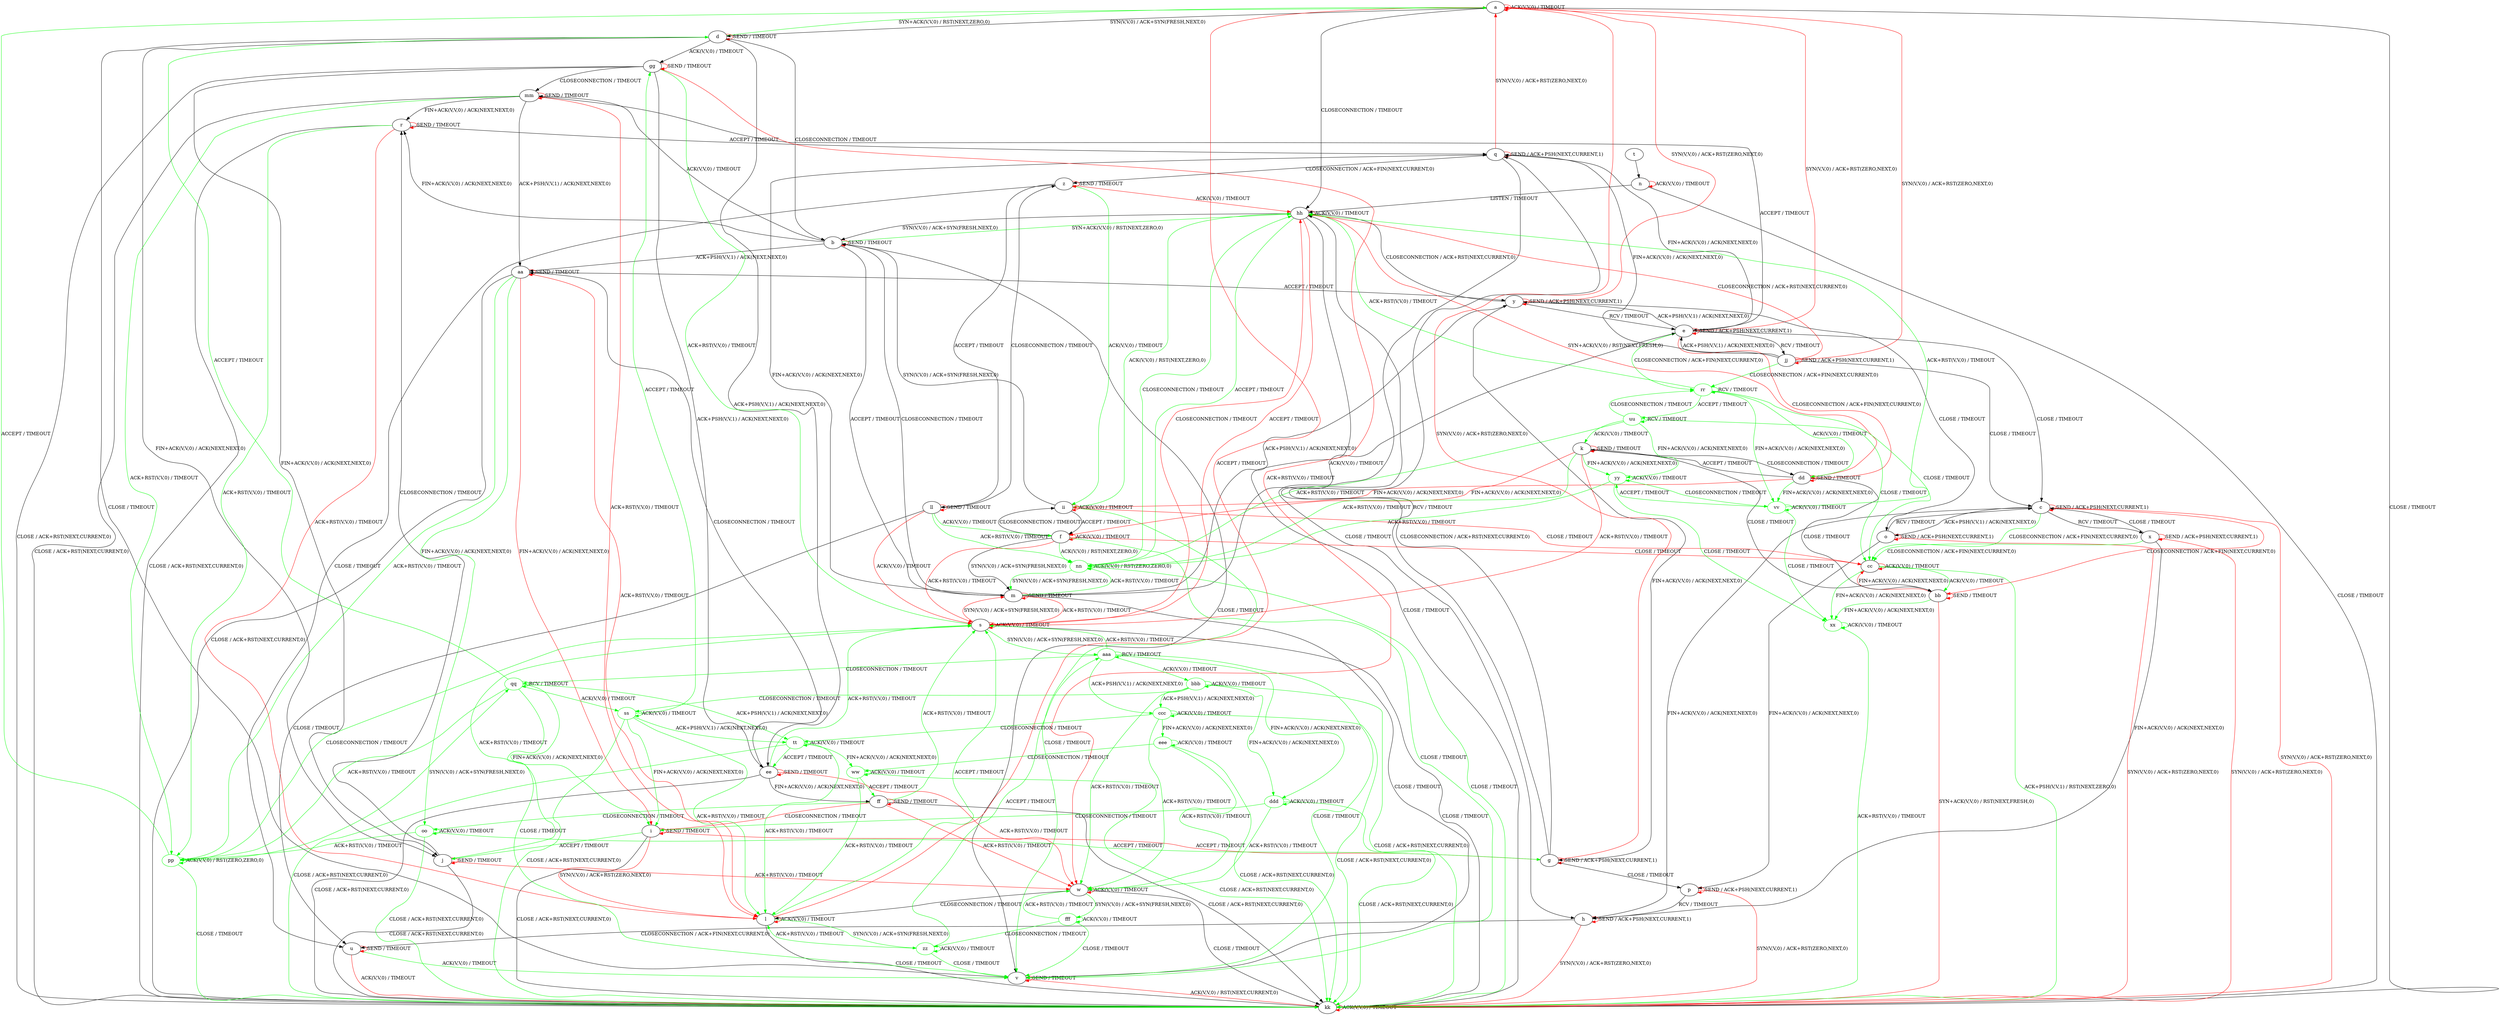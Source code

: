 digraph "" {
	graph ["Incoming time"=46.47092652320862,
		"Outgoing time"=76.20038557052612,
		Output="{'States': 58, 'Transitions': 871, 'Filename': '../results/tcp/TCP_Windows8_Server-TCP_Linux_Server-cvc4-2.dot'}",
		Reference="{'States': 39, 'Transitions': 495, 'Filename': '../subjects/tcp/TCP_Windows8_Server.dot'}",
		Solver=cvc4,
		Updated="{'States': 58, 'Transitions': 685, 'Filename': '../subjects/tcp/TCP_Linux_Server.dot'}",
		"f-measure"=0.5237288135593221,
		precision=0.4510948905109489,
		recall=0.6242424242424243
	];
	a -> a [key=0,
	color=red,
	label="ACK(V,V,0) / TIMEOUT"];
a -> d [key=0,
label="SYN(V,V,0) / ACK+SYN(FRESH,NEXT,0)"];
a -> hh [key=0,
label="CLOSECONNECTION / TIMEOUT"];
a -> kk [key=0,
label="CLOSE / TIMEOUT"];
b -> b [key=0,
color=red,
label="SEND / TIMEOUT"];
b -> m [key=0,
label="ACCEPT / TIMEOUT"];
b -> r [key=0,
label="FIN+ACK(V,V,0) / ACK(NEXT,NEXT,0)"];
b -> v [key=0,
label="CLOSE / TIMEOUT"];
b -> aa [key=0,
label="ACK+PSH(V,V,1) / ACK(NEXT,NEXT,0)"];
b -> hh [key=0,
color=green,
label="SYN+ACK(V,V,0) / RST(NEXT,ZERO,0)"];
b -> mm [key=0,
label="ACK(V,V,0) / TIMEOUT"];
c -> c [key=0,
color=red,
label="SEND / ACK+PSH(NEXT,CURRENT,1)"];
c -> h [key=0,
label="FIN+ACK(V,V,0) / ACK(NEXT,NEXT,0)"];
c -> o [key=0,
label="ACK+PSH(V,V,1) / ACK(NEXT,NEXT,0)"];
c -> x [key=0,
label="RCV / TIMEOUT"];
c -> bb [key=0,
color=red,
label="CLOSECONNECTION / ACK+FIN(NEXT,CURRENT,0)"];
c -> cc [key=0,
color=green,
label="CLOSECONNECTION / ACK+FIN(NEXT,CURRENT,0)"];
c -> kk [key=0,
color=red,
label="SYN(V,V,0) / ACK+RST(ZERO,NEXT,0)"];
d -> a [key=0,
color=green,
label="SYN+ACK(V,V,0) / RST(NEXT,ZERO,0)"];
d -> b [key=0,
label="CLOSECONNECTION / TIMEOUT"];
d -> d [key=0,
color=red,
label="SEND / TIMEOUT"];
d -> j [key=0,
label="FIN+ACK(V,V,0) / ACK(NEXT,NEXT,0)"];
d -> v [key=0,
label="CLOSE / TIMEOUT"];
d -> ee [key=0,
label="ACK+PSH(V,V,1) / ACK(NEXT,NEXT,0)"];
d -> gg [key=0,
label="ACK(V,V,0) / TIMEOUT"];
e -> a [key=0,
color=red,
label="SYN(V,V,0) / ACK+RST(ZERO,NEXT,0)"];
e -> c [key=0,
label="CLOSE / TIMEOUT"];
e -> e [key=0,
color=red,
label="SEND / ACK+PSH(NEXT,CURRENT,1)"];
e -> q [key=0,
label="FIN+ACK(V,V,0) / ACK(NEXT,NEXT,0)"];
e -> y [key=0,
label="ACK+PSH(V,V,1) / ACK(NEXT,NEXT,0)"];
e -> dd [key=0,
color=red,
label="CLOSECONNECTION / ACK+FIN(NEXT,CURRENT,0)"];
e -> jj [key=0,
label="RCV / TIMEOUT"];
rr [color=green];
e -> rr [key=0,
color=green,
label="CLOSECONNECTION / ACK+FIN(NEXT,CURRENT,0)"];
f -> f [key=0,
color=red,
label="ACK(V,V,0) / TIMEOUT"];
f -> m [key=0,
label="SYN(V,V,0) / ACK+SYN(FRESH,NEXT,0)"];
f -> s [key=0,
color=red,
label="ACK+RST(V,V,0) / TIMEOUT"];
f -> v [key=0,
color=green,
label="CLOSE / TIMEOUT"];
f -> cc [key=0,
color=red,
label="CLOSE / TIMEOUT"];
f -> ii [key=0,
label="CLOSECONNECTION / TIMEOUT"];
nn [color=green];
f -> nn [key=0,
color=green,
label="ACK(V,V,0) / RST(NEXT,ZERO,0)"];
g -> a [key=0,
color=red,
label="SYN(V,V,0) / ACK+RST(ZERO,NEXT,0)"];
g -> g [key=0,
color=red,
label="SEND / ACK+PSH(NEXT,CURRENT,1)"];
g -> p [key=0,
label="CLOSE / TIMEOUT"];
g -> q [key=0,
label="RCV / TIMEOUT"];
g -> hh [key=0,
label="CLOSECONNECTION / ACK+RST(NEXT,CURRENT,0)"];
h -> h [key=0,
color=red,
label="SEND / ACK+PSH(NEXT,CURRENT,1)"];
h -> u [key=0,
label="CLOSECONNECTION / ACK+FIN(NEXT,CURRENT,0)"];
h -> kk [key=0,
color=red,
label="SYN(V,V,0) / ACK+RST(ZERO,NEXT,0)"];
i -> g [key=0,
color=red,
label="ACCEPT / TIMEOUT"];
i -> i [key=0,
color=red,
label="SEND / TIMEOUT"];
i -> j [key=0,
color=green,
label="ACCEPT / TIMEOUT"];
i -> l [key=0,
color=red,
label="SYN(V,V,0) / ACK+RST(ZERO,NEXT,0)"];
i -> kk [key=0,
label="CLOSE / ACK+RST(NEXT,CURRENT,0)"];
j -> j [key=0,
color=red,
label="SEND / TIMEOUT"];
j -> r [key=0,
label="CLOSECONNECTION / TIMEOUT"];
j -> s [key=0,
color=green,
label="ACK+RST(V,V,0) / TIMEOUT"];
j -> w [key=0,
color=red,
label="ACK+RST(V,V,0) / TIMEOUT"];
j -> kk [key=0,
label="CLOSE / ACK+RST(NEXT,CURRENT,0)"];
k -> f [key=0,
color=red,
label="FIN+ACK(V,V,0) / ACK(NEXT,NEXT,0)"];
k -> k [key=0,
color=red,
label="SEND / TIMEOUT"];
k -> s [key=0,
color=red,
label="ACK+RST(V,V,0) / TIMEOUT"];
k -> bb [key=0,
label="CLOSE / TIMEOUT"];
k -> dd [key=0,
label="CLOSECONNECTION / TIMEOUT"];
k -> nn [key=0,
color=green,
label="ACK+RST(V,V,0) / TIMEOUT"];
yy [color=green];
k -> yy [key=0,
color=green,
label="FIN+ACK(V,V,0) / ACK(NEXT,NEXT,0)"];
l -> a [key=0,
color=red,
label="ACCEPT / TIMEOUT"];
l -> l [key=0,
color=red,
label="ACK(V,V,0) / TIMEOUT"];
l -> s [key=0,
color=green,
label="ACCEPT / TIMEOUT"];
l -> kk [key=0,
label="CLOSE / TIMEOUT"];
zz [color=green];
l -> zz [key=0,
color=green,
label="SYN(V,V,0) / ACK+SYN(FRESH,NEXT,0)"];
m -> b [key=0,
label="CLOSECONNECTION / TIMEOUT"];
m -> e [key=0,
label="ACK(V,V,0) / TIMEOUT"];
m -> m [key=0,
color=red,
label="SEND / TIMEOUT"];
m -> q [key=0,
label="FIN+ACK(V,V,0) / ACK(NEXT,NEXT,0)"];
m -> s [key=0,
color=red,
label="ACK+RST(V,V,0) / TIMEOUT"];
m -> v [key=0,
label="CLOSE / TIMEOUT"];
m -> y [key=0,
label="ACK+PSH(V,V,1) / ACK(NEXT,NEXT,0)"];
m -> nn [key=0,
color=green,
label="ACK+RST(V,V,0) / TIMEOUT"];
n -> n [key=0,
color=red,
label="ACK(V,V,0) / TIMEOUT"];
n -> hh [key=0,
label="LISTEN / TIMEOUT"];
n -> kk [key=0,
label="CLOSE / TIMEOUT"];
o -> c [key=0,
label="RCV / TIMEOUT"];
o -> o [key=0,
color=red,
label="SEND / ACK+PSH(NEXT,CURRENT,1)"];
o -> p [key=0,
label="FIN+ACK(V,V,0) / ACK(NEXT,NEXT,0)"];
o -> kk [key=0,
color=red,
label="SYN(V,V,0) / ACK+RST(ZERO,NEXT,0)"];
p -> h [key=0,
label="RCV / TIMEOUT"];
p -> p [key=0,
color=red,
label="SEND / ACK+PSH(NEXT,CURRENT,1)"];
p -> kk [key=0,
color=red,
label="SYN(V,V,0) / ACK+RST(ZERO,NEXT,0)"];
q -> a [key=0,
color=red,
label="SYN(V,V,0) / ACK+RST(ZERO,NEXT,0)"];
q -> h [key=0,
label="CLOSE / TIMEOUT"];
q -> q [key=0,
color=red,
label="SEND / ACK+PSH(NEXT,CURRENT,1)"];
q -> z [key=0,
label="CLOSECONNECTION / ACK+FIN(NEXT,CURRENT,0)"];
r -> l [key=0,
color=red,
label="ACK+RST(V,V,0) / TIMEOUT"];
r -> q [key=0,
label="ACCEPT / TIMEOUT"];
r -> r [key=0,
color=red,
label="SEND / TIMEOUT"];
r -> kk [key=0,
label="CLOSE / ACK+RST(NEXT,CURRENT,0)"];
pp [color=green];
r -> pp [key=0,
color=green,
label="ACK+RST(V,V,0) / TIMEOUT"];
s -> m [key=0,
color=red,
label="SYN(V,V,0) / ACK+SYN(FRESH,NEXT,0)"];
s -> s [key=0,
color=red,
label="ACK(V,V,0) / TIMEOUT"];
s -> hh [key=0,
color=red,
label="CLOSECONNECTION / TIMEOUT"];
s -> kk [key=0,
label="CLOSE / TIMEOUT"];
s -> pp [key=0,
color=green,
label="CLOSECONNECTION / TIMEOUT"];
aaa [color=green];
s -> aaa [key=0,
color=green,
label="SYN(V,V,0) / ACK+SYN(FRESH,NEXT,0)"];
t -> n [key=0];
u -> u [key=0,
color=red,
label="SEND / TIMEOUT"];
u -> v [key=0,
color=green,
label="ACK(V,V,0) / TIMEOUT"];
u -> kk [key=0,
color=red,
label="ACK(V,V,0) / TIMEOUT"];
v -> v [key=0,
color=red,
label="SEND / TIMEOUT"];
v -> kk [key=0,
color=red,
label="ACK(V,V,0) / RST(NEXT,CURRENT,0)"];
w -> l [key=0,
label="CLOSECONNECTION / TIMEOUT"];
w -> w [key=0,
color=red,
label="ACK(V,V,0) / TIMEOUT"];
w -> kk [key=0,
label="CLOSE / TIMEOUT"];
fff [color=green];
w -> fff [key=0,
color=green,
label="SYN(V,V,0) / ACK+SYN(FRESH,NEXT,0)"];
x -> c [key=0,
label="CLOSE / TIMEOUT"];
x -> h [key=0,
label="FIN+ACK(V,V,0) / ACK(NEXT,NEXT,0)"];
x -> x [key=0,
color=red,
label="SEND / ACK+PSH(NEXT,CURRENT,1)"];
x -> cc [key=0,
color=green,
label="CLOSECONNECTION / ACK+FIN(NEXT,CURRENT,0)"];
x -> kk [key=0,
color=red,
label="SYN(V,V,0) / ACK+RST(ZERO,NEXT,0)"];
y -> a [key=0,
color=red,
label="SYN(V,V,0) / ACK+RST(ZERO,NEXT,0)"];
y -> e [key=0,
label="RCV / TIMEOUT"];
y -> g [key=0,
label="FIN+ACK(V,V,0) / ACK(NEXT,NEXT,0)"];
y -> o [key=0,
label="CLOSE / TIMEOUT"];
y -> y [key=0,
color=red,
label="SEND / ACK+PSH(NEXT,CURRENT,1)"];
y -> hh [key=0,
label="CLOSECONNECTION / ACK+RST(NEXT,CURRENT,0)"];
z -> u [key=0,
label="CLOSE / TIMEOUT"];
z -> z [key=0,
color=red,
label="SEND / TIMEOUT"];
z -> hh [key=0,
color=red,
label="ACK(V,V,0) / TIMEOUT"];
z -> ii [key=0,
color=green,
label="ACK(V,V,0) / TIMEOUT"];
z -> ll [key=0,
label="ACCEPT / TIMEOUT"];
aa -> i [key=0,
color=red,
label="FIN+ACK(V,V,0) / ACK(NEXT,NEXT,0)"];
aa -> l [key=0,
color=red,
label="ACK+RST(V,V,0) / TIMEOUT"];
aa -> y [key=0,
label="ACCEPT / TIMEOUT"];
aa -> aa [key=0,
color=red,
label="SEND / TIMEOUT"];
aa -> kk [key=0,
label="CLOSE / ACK+RST(NEXT,CURRENT,0)"];
oo [color=green];
aa -> oo [key=0,
color=green,
label="FIN+ACK(V,V,0) / ACK(NEXT,NEXT,0)"];
aa -> pp [key=0,
color=green,
label="ACK+RST(V,V,0) / TIMEOUT"];
bb -> bb [key=0,
color=red,
label="SEND / TIMEOUT"];
bb -> cc [key=0,
color=red,
label="FIN+ACK(V,V,0) / ACK(NEXT,NEXT,0)"];
bb -> kk [key=0,
color=red,
label="SYN+ACK(V,V,0) / RST(NEXT,FRESH,0)"];
xx [color=green];
bb -> xx [key=0,
color=green,
label="FIN+ACK(V,V,0) / ACK(NEXT,NEXT,0)"];
cc -> bb [key=0,
color=green,
label="ACK(V,V,0) / TIMEOUT"];
cc -> cc [key=0,
color=red,
label="ACK(V,V,0) / TIMEOUT"];
cc -> kk [key=0,
color=green,
label="ACK+PSH(V,V,1) / RST(NEXT,ZERO,0)"];
cc -> xx [key=0,
color=green,
label="FIN+ACK(V,V,0) / ACK(NEXT,NEXT,0)"];
dd -> k [key=0,
label="ACCEPT / TIMEOUT"];
dd -> bb [key=0,
label="CLOSE / TIMEOUT"];
dd -> dd [key=0,
color=red,
label="SEND / TIMEOUT"];
dd -> hh [key=0,
color=red,
label="SYN+ACK(V,V,0) / RST(NEXT,FRESH,0)"];
dd -> ii [key=0,
color=red,
label="FIN+ACK(V,V,0) / ACK(NEXT,NEXT,0)"];
vv [color=green];
dd -> vv [key=0,
color=green,
label="FIN+ACK(V,V,0) / ACK(NEXT,NEXT,0)"];
ee -> s [key=0,
color=green,
label="ACK+RST(V,V,0) / TIMEOUT"];
ee -> w [key=0,
color=red,
label="ACK+RST(V,V,0) / TIMEOUT"];
ee -> aa [key=0,
label="CLOSECONNECTION / TIMEOUT"];
ee -> ee [key=0,
color=red,
label="SEND / TIMEOUT"];
ee -> ff [key=0,
label="FIN+ACK(V,V,0) / ACK(NEXT,NEXT,0)"];
ee -> kk [key=0,
label="CLOSE / ACK+RST(NEXT,CURRENT,0)"];
ff -> i [key=0,
color=red,
label="CLOSECONNECTION / TIMEOUT"];
ff -> s [key=0,
color=green,
label="ACK+RST(V,V,0) / TIMEOUT"];
ff -> w [key=0,
color=red,
label="ACK+RST(V,V,0) / TIMEOUT"];
ff -> ff [key=0,
color=red,
label="SEND / TIMEOUT"];
ff -> kk [key=0,
label="CLOSE / ACK+RST(NEXT,CURRENT,0)"];
ff -> oo [key=0,
color=green,
label="CLOSECONNECTION / TIMEOUT"];
gg -> j [key=0,
label="FIN+ACK(V,V,0) / ACK(NEXT,NEXT,0)"];
gg -> s [key=0,
color=green,
label="ACK+RST(V,V,0) / TIMEOUT"];
gg -> w [key=0,
color=red,
label="ACK+RST(V,V,0) / TIMEOUT"];
gg -> ee [key=0,
label="ACK+PSH(V,V,1) / ACK(NEXT,NEXT,0)"];
gg -> gg [key=0,
color=red,
label="SEND / TIMEOUT"];
gg -> kk [key=0,
label="CLOSE / ACK+RST(NEXT,CURRENT,0)"];
gg -> mm [key=0,
label="CLOSECONNECTION / TIMEOUT"];
hh -> b [key=0,
label="SYN(V,V,0) / ACK+SYN(FRESH,NEXT,0)"];
hh -> s [key=0,
color=red,
label="ACCEPT / TIMEOUT"];
hh -> hh [key=0,
color=red,
label="ACK(V,V,0) / TIMEOUT"];
hh -> kk [key=0,
label="CLOSE / TIMEOUT"];
hh -> nn [key=0,
color=green,
label="ACCEPT / TIMEOUT"];
ii -> b [key=0,
label="SYN(V,V,0) / ACK+SYN(FRESH,NEXT,0)"];
ii -> f [key=0,
label="ACCEPT / TIMEOUT"];
ii -> v [key=0,
color=green,
label="CLOSE / TIMEOUT"];
ii -> cc [key=0,
color=red,
label="CLOSE / TIMEOUT"];
ii -> hh [key=0,
color=green,
label="ACK(V,V,0) / RST(NEXT,ZERO,0)"];
ii -> ii [key=0,
color=red,
label="ACK(V,V,0) / TIMEOUT"];
jj -> a [key=0,
color=red,
label="SYN(V,V,0) / ACK+RST(ZERO,NEXT,0)"];
jj -> c [key=0,
label="CLOSE / TIMEOUT"];
jj -> e [key=0,
label="ACK+PSH(V,V,1) / ACK(NEXT,NEXT,0)"];
jj -> q [key=0,
label="FIN+ACK(V,V,0) / ACK(NEXT,NEXT,0)"];
jj -> hh [key=0,
color=red,
label="CLOSECONNECTION / ACK+RST(NEXT,CURRENT,0)"];
jj -> jj [key=0,
color=red,
label="SEND / ACK+PSH(NEXT,CURRENT,1)"];
jj -> rr [key=0,
color=green,
label="CLOSECONNECTION / ACK+FIN(NEXT,CURRENT,0)"];
kk -> kk [key=0,
color=red,
label="ACK(V,V,0) / TIMEOUT"];
ll -> f [key=0,
color=green,
label="ACK(V,V,0) / TIMEOUT"];
ll -> s [key=0,
color=red,
label="ACK(V,V,0) / TIMEOUT"];
ll -> u [key=0,
label="CLOSE / TIMEOUT"];
ll -> z [key=0,
label="CLOSECONNECTION / TIMEOUT"];
ll -> ll [key=0,
color=red,
label="SEND / TIMEOUT"];
ll -> nn [key=0,
color=green,
label="ACK+RST(V,V,0) / TIMEOUT"];
mm -> e [key=0,
label="ACCEPT / TIMEOUT"];
mm -> l [key=0,
color=red,
label="ACK+RST(V,V,0) / TIMEOUT"];
mm -> r [key=0,
label="FIN+ACK(V,V,0) / ACK(NEXT,NEXT,0)"];
mm -> aa [key=0,
label="ACK+PSH(V,V,1) / ACK(NEXT,NEXT,0)"];
mm -> kk [key=0,
label="CLOSE / ACK+RST(NEXT,CURRENT,0)"];
mm -> mm [key=0,
color=red,
label="SEND / TIMEOUT"];
mm -> pp [key=0,
color=green,
label="ACK+RST(V,V,0) / TIMEOUT"];
nn -> m [key=0,
color=green,
label="SYN(V,V,0) / ACK+SYN(FRESH,NEXT,0)"];
nn -> hh [key=0,
color=green,
label="CLOSECONNECTION / TIMEOUT"];
nn -> kk [key=0,
color=green,
label="CLOSE / TIMEOUT"];
nn -> nn [key=0,
color=green,
label="ACK(V,V,0) / RST(ZERO,ZERO,0)"];
oo -> g [key=0,
color=green,
label="ACCEPT / TIMEOUT"];
oo -> kk [key=0,
color=green,
label="CLOSE / ACK+RST(NEXT,CURRENT,0)"];
oo -> oo [key=0,
color=green,
label="ACK(V,V,0) / TIMEOUT"];
oo -> pp [key=0,
color=green,
label="ACK+RST(V,V,0) / TIMEOUT"];
pp -> a [key=0,
color=green,
label="ACCEPT / TIMEOUT"];
pp -> kk [key=0,
color=green,
label="CLOSE / TIMEOUT"];
pp -> pp [key=0,
color=green,
label="ACK(V,V,0) / RST(ZERO,ZERO,0)"];
qq [color=green];
pp -> qq [key=0,
color=green,
label="SYN(V,V,0) / ACK+SYN(FRESH,NEXT,0)"];
qq -> d [key=0,
color=green,
label="ACCEPT / TIMEOUT"];
qq -> i [key=0,
color=green,
label="FIN+ACK(V,V,0) / ACK(NEXT,NEXT,0)"];
qq -> v [key=0,
color=green,
label="CLOSE / TIMEOUT"];
qq -> pp [key=0,
color=green,
label="ACK+RST(V,V,0) / TIMEOUT"];
qq -> qq [key=0,
color=green,
label="RCV / TIMEOUT"];
ss [color=green];
qq -> ss [key=0,
color=green,
label="ACK(V,V,0) / TIMEOUT"];
tt [color=green];
qq -> tt [key=0,
color=green,
label="ACK+PSH(V,V,1) / ACK(NEXT,NEXT,0)"];
rr -> cc [key=0,
color=green,
label="CLOSE / TIMEOUT"];
rr -> dd [key=0,
color=green,
label="ACK(V,V,0) / TIMEOUT"];
rr -> hh [key=0,
color=green,
label="ACK+RST(V,V,0) / TIMEOUT"];
rr -> rr [key=0,
color=green,
label="RCV / TIMEOUT"];
uu [color=green];
rr -> uu [key=0,
color=green,
label="ACCEPT / TIMEOUT"];
rr -> vv [key=0,
color=green,
label="FIN+ACK(V,V,0) / ACK(NEXT,NEXT,0)"];
ss -> i [key=0,
color=green,
label="FIN+ACK(V,V,0) / ACK(NEXT,NEXT,0)"];
ss -> l [key=0,
color=green,
label="ACK+RST(V,V,0) / TIMEOUT"];
ss -> gg [key=0,
color=green,
label="ACCEPT / TIMEOUT"];
ss -> kk [key=0,
color=green,
label="CLOSE / ACK+RST(NEXT,CURRENT,0)"];
ss -> ss [key=0,
color=green,
label="ACK(V,V,0) / TIMEOUT"];
ss -> tt [key=0,
color=green,
label="ACK+PSH(V,V,1) / ACK(NEXT,NEXT,0)"];
tt -> l [key=0,
color=green,
label="ACK+RST(V,V,0) / TIMEOUT"];
tt -> ee [key=0,
color=green,
label="ACCEPT / TIMEOUT"];
tt -> kk [key=0,
color=green,
label="CLOSE / ACK+RST(NEXT,CURRENT,0)"];
tt -> tt [key=0,
color=green,
label="ACK(V,V,0) / TIMEOUT"];
ww [color=green];
tt -> ww [key=0,
color=green,
label="FIN+ACK(V,V,0) / ACK(NEXT,NEXT,0)"];
uu -> k [key=0,
color=green,
label="ACK(V,V,0) / TIMEOUT"];
uu -> cc [key=0,
color=green,
label="CLOSE / TIMEOUT"];
uu -> nn [key=0,
color=green,
label="ACK+RST(V,V,0) / TIMEOUT"];
uu -> rr [key=0,
color=green,
label="CLOSECONNECTION / TIMEOUT"];
uu -> uu [key=0,
color=green,
label="RCV / TIMEOUT"];
uu -> yy [key=0,
color=green,
label="FIN+ACK(V,V,0) / ACK(NEXT,NEXT,0)"];
vv -> hh [key=0,
color=green,
label="ACK+RST(V,V,0) / TIMEOUT"];
vv -> vv [key=0,
color=green,
label="ACK(V,V,0) / TIMEOUT"];
vv -> xx [key=0,
color=green,
label="CLOSE / TIMEOUT"];
vv -> yy [key=0,
color=green,
label="ACCEPT / TIMEOUT"];
ww -> l [key=0,
color=green,
label="ACK+RST(V,V,0) / TIMEOUT"];
ww -> ff [key=0,
color=green,
label="ACCEPT / TIMEOUT"];
ww -> kk [key=0,
color=green,
label="CLOSE / ACK+RST(NEXT,CURRENT,0)"];
ww -> ww [key=0,
color=green,
label="ACK(V,V,0) / TIMEOUT"];
xx -> kk [key=0,
color=green,
label="ACK+RST(V,V,0) / TIMEOUT"];
xx -> xx [key=0,
color=green,
label="ACK(V,V,0) / TIMEOUT"];
yy -> nn [key=0,
color=green,
label="ACK+RST(V,V,0) / TIMEOUT"];
yy -> vv [key=0,
color=green,
label="CLOSECONNECTION / TIMEOUT"];
yy -> xx [key=0,
color=green,
label="CLOSE / TIMEOUT"];
yy -> yy [key=0,
color=green,
label="ACK(V,V,0) / TIMEOUT"];
zz -> l [key=0,
color=green,
label="ACK+RST(V,V,0) / TIMEOUT"];
zz -> v [key=0,
color=green,
label="CLOSE / TIMEOUT"];
zz -> zz [key=0,
color=green,
label="ACK(V,V,0) / TIMEOUT"];
zz -> aaa [key=0,
color=green,
label="ACCEPT / TIMEOUT"];
aaa -> s [key=0,
color=green,
label="ACK+RST(V,V,0) / TIMEOUT"];
aaa -> v [key=0,
color=green,
label="CLOSE / TIMEOUT"];
aaa -> qq [key=0,
color=green,
label="CLOSECONNECTION / TIMEOUT"];
aaa -> aaa [key=0,
color=green,
label="RCV / TIMEOUT"];
bbb [color=green];
aaa -> bbb [key=0,
color=green,
label="ACK(V,V,0) / TIMEOUT"];
ccc [color=green];
aaa -> ccc [key=0,
color=green,
label="ACK+PSH(V,V,1) / ACK(NEXT,NEXT,0)"];
ddd [color=green];
aaa -> ddd [key=0,
color=green,
label="FIN+ACK(V,V,0) / ACK(NEXT,NEXT,0)"];
bbb -> w [key=0,
color=green,
label="ACK+RST(V,V,0) / TIMEOUT"];
bbb -> kk [key=0,
color=green,
label="CLOSE / ACK+RST(NEXT,CURRENT,0)"];
bbb -> ss [key=0,
color=green,
label="CLOSECONNECTION / TIMEOUT"];
bbb -> bbb [key=0,
color=green,
label="ACK(V,V,0) / TIMEOUT"];
bbb -> ccc [key=0,
color=green,
label="ACK+PSH(V,V,1) / ACK(NEXT,NEXT,0)"];
bbb -> ddd [key=0,
color=green,
label="FIN+ACK(V,V,0) / ACK(NEXT,NEXT,0)"];
ccc -> w [key=0,
color=green,
label="ACK+RST(V,V,0) / TIMEOUT"];
ccc -> kk [key=0,
color=green,
label="CLOSE / ACK+RST(NEXT,CURRENT,0)"];
ccc -> tt [key=0,
color=green,
label="CLOSECONNECTION / TIMEOUT"];
ccc -> ccc [key=0,
color=green,
label="ACK(V,V,0) / TIMEOUT"];
eee [color=green];
ccc -> eee [key=0,
color=green,
label="FIN+ACK(V,V,0) / ACK(NEXT,NEXT,0)"];
ddd -> i [key=0,
color=green,
label="CLOSECONNECTION / TIMEOUT"];
ddd -> w [key=0,
color=green,
label="ACK+RST(V,V,0) / TIMEOUT"];
ddd -> kk [key=0,
color=green,
label="CLOSE / ACK+RST(NEXT,CURRENT,0)"];
ddd -> ddd [key=0,
color=green,
label="ACK(V,V,0) / TIMEOUT"];
eee -> w [key=0,
color=green,
label="ACK+RST(V,V,0) / TIMEOUT"];
eee -> kk [key=0,
color=green,
label="CLOSE / ACK+RST(NEXT,CURRENT,0)"];
eee -> ww [key=0,
color=green,
label="CLOSECONNECTION / TIMEOUT"];
eee -> eee [key=0,
color=green,
label="ACK(V,V,0) / TIMEOUT"];
fff -> v [key=0,
color=green,
label="CLOSE / TIMEOUT"];
fff -> w [key=0,
color=green,
label="ACK+RST(V,V,0) / TIMEOUT"];
fff -> zz [key=0,
color=green,
label="CLOSECONNECTION / TIMEOUT"];
fff -> fff [key=0,
color=green,
label="ACK(V,V,0) / TIMEOUT"];
}
